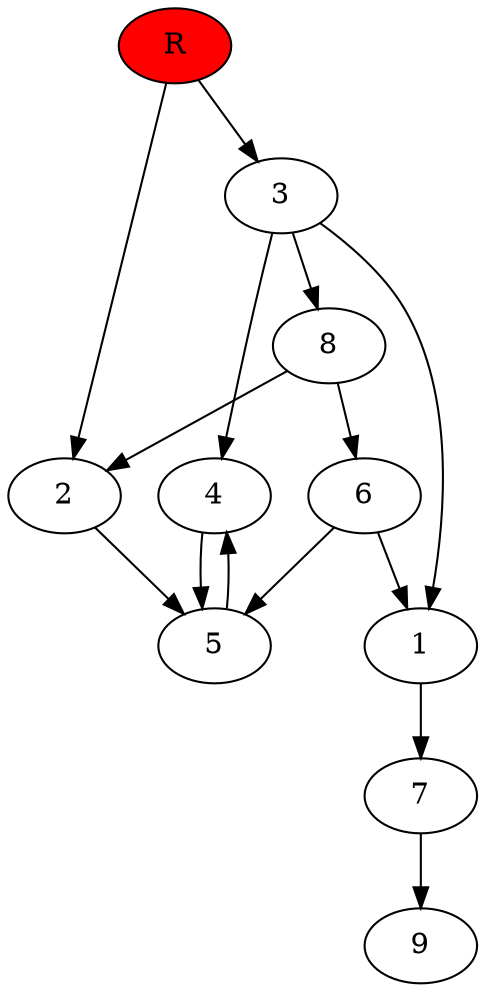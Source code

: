 digraph prb32628 {
	1
	2
	3
	4
	5
	6
	7
	8
	R [fillcolor="#ff0000" style=filled]
	1 -> 7
	2 -> 5
	3 -> 1
	3 -> 4
	3 -> 8
	4 -> 5
	5 -> 4
	6 -> 1
	6 -> 5
	7 -> 9
	8 -> 2
	8 -> 6
	R -> 2
	R -> 3
}
